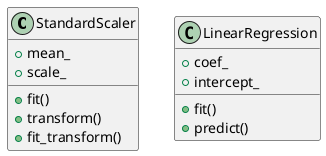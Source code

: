 @startuml sklearn
class StandardScaler {
    + fit()
    + transform()
    + fit_transform()
    + mean_
    + scale_
}

class LinearRegression{
    + fit()
    + coef_
    + intercept_
    + predict()
}
@enduml